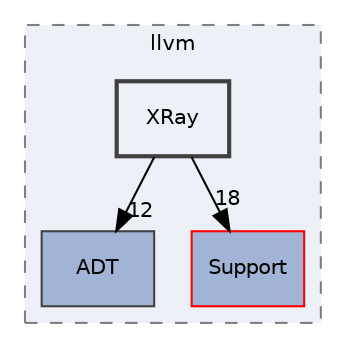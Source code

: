 digraph "include/llvm/XRay"
{
 // LATEX_PDF_SIZE
  bgcolor="transparent";
  edge [fontname="Helvetica",fontsize="10",labelfontname="Helvetica",labelfontsize="10"];
  node [fontname="Helvetica",fontsize="10",shape="box"];
  compound=true
  subgraph clusterdir_dcde91663b8816e1e2311938ccd8f690 {
    graph [ bgcolor="#edf0f7", pencolor="grey50", style="filled,dashed,", label="llvm", fontname="Helvetica", fontsize="10", URL="dir_dcde91663b8816e1e2311938ccd8f690.html"]
  dir_32453792af2ba70c54e3ccae3a790d1b [label="ADT", style="filled,", fillcolor="#a2b4d6", color="grey25", URL="dir_32453792af2ba70c54e3ccae3a790d1b.html"];
  dir_ae1e398ac700924fa434b51c248a5531 [label="Support", style="filled,", fillcolor="#a2b4d6", color="red", URL="dir_ae1e398ac700924fa434b51c248a5531.html"];
  dir_24b1d38ddf7732ee2512a5df56fedcad [label="XRay", style="filled,bold,", fillcolor="#edf0f7", color="grey25", URL="dir_24b1d38ddf7732ee2512a5df56fedcad.html"];
  }
  dir_24b1d38ddf7732ee2512a5df56fedcad->dir_32453792af2ba70c54e3ccae3a790d1b [headlabel="12", labeldistance=1.5 headhref="dir_000241_000001.html"];
  dir_24b1d38ddf7732ee2512a5df56fedcad->dir_ae1e398ac700924fa434b51c248a5531 [headlabel="18", labeldistance=1.5 headhref="dir_000241_000182.html"];
}
